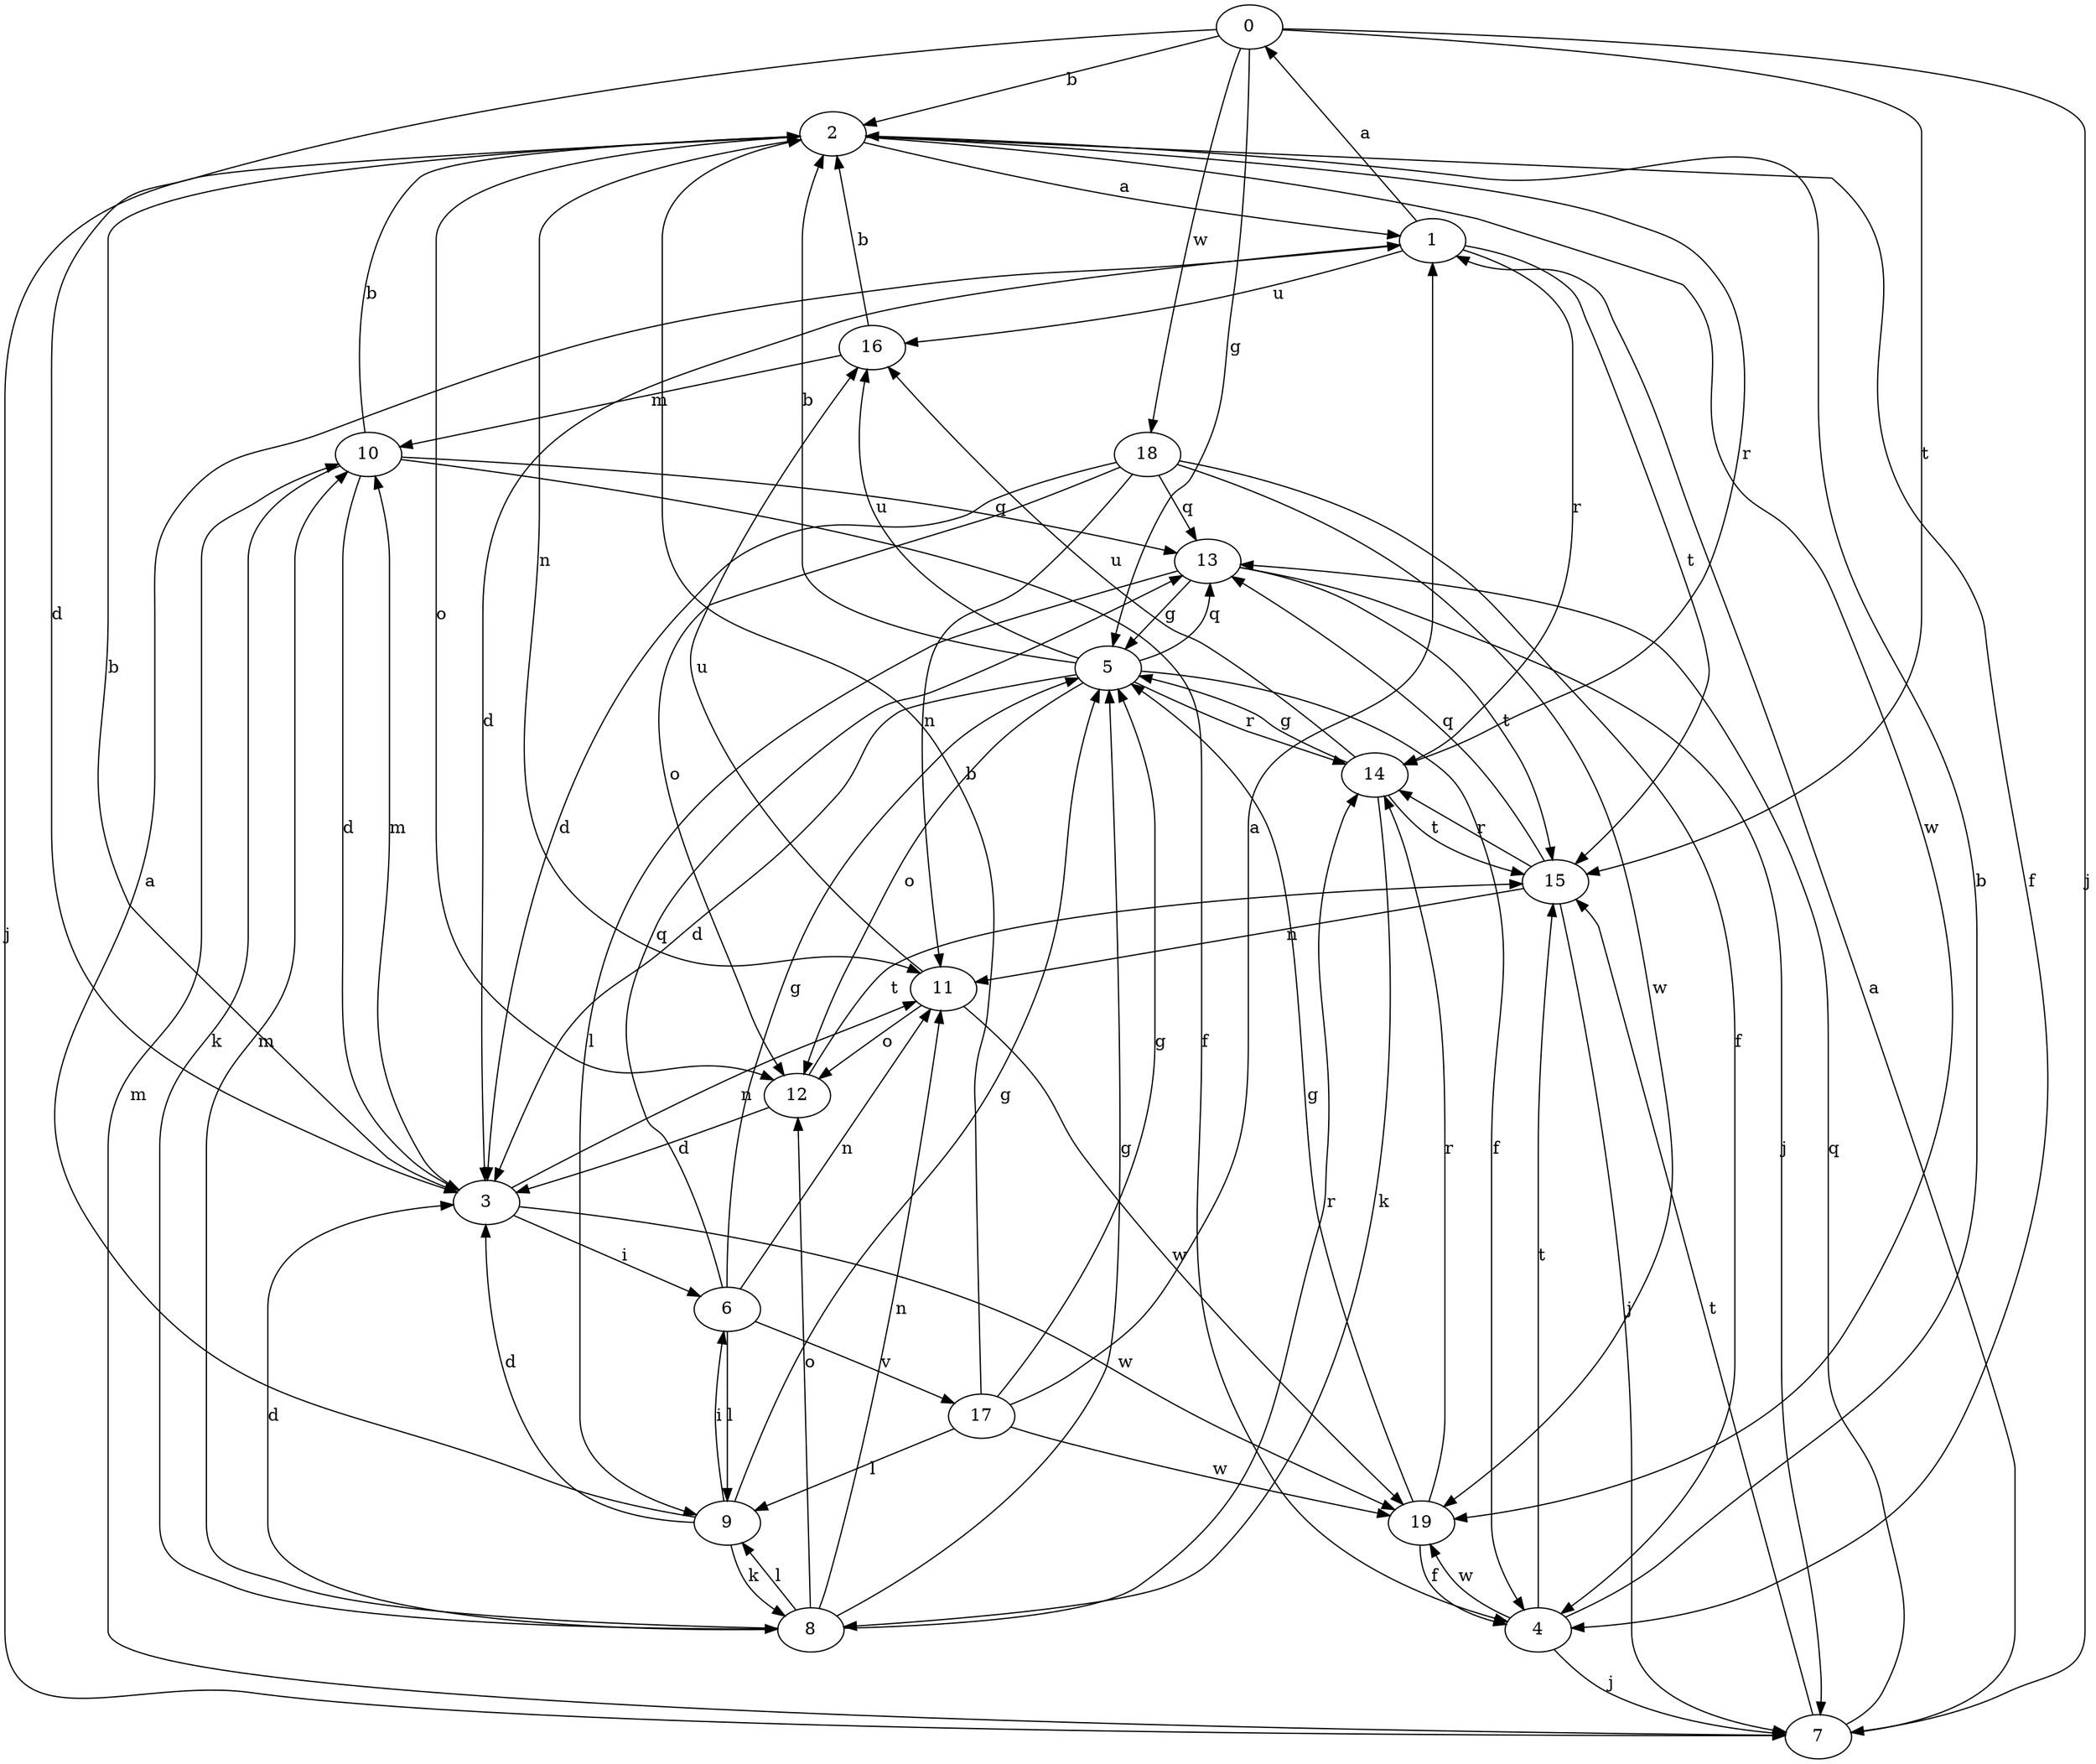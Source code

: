 strict digraph  {
0;
1;
2;
3;
4;
5;
6;
7;
8;
9;
10;
11;
12;
13;
14;
15;
16;
17;
18;
19;
0 -> 2  [label=b];
0 -> 3  [label=d];
0 -> 5  [label=g];
0 -> 7  [label=j];
0 -> 15  [label=t];
0 -> 18  [label=w];
1 -> 0  [label=a];
1 -> 3  [label=d];
1 -> 14  [label=r];
1 -> 15  [label=t];
1 -> 16  [label=u];
2 -> 1  [label=a];
2 -> 4  [label=f];
2 -> 7  [label=j];
2 -> 11  [label=n];
2 -> 12  [label=o];
2 -> 14  [label=r];
2 -> 19  [label=w];
3 -> 2  [label=b];
3 -> 6  [label=i];
3 -> 10  [label=m];
3 -> 11  [label=n];
3 -> 19  [label=w];
4 -> 2  [label=b];
4 -> 7  [label=j];
4 -> 15  [label=t];
4 -> 19  [label=w];
5 -> 2  [label=b];
5 -> 3  [label=d];
5 -> 4  [label=f];
5 -> 12  [label=o];
5 -> 13  [label=q];
5 -> 14  [label=r];
5 -> 16  [label=u];
6 -> 5  [label=g];
6 -> 9  [label=l];
6 -> 11  [label=n];
6 -> 13  [label=q];
6 -> 17  [label=v];
7 -> 1  [label=a];
7 -> 10  [label=m];
7 -> 13  [label=q];
7 -> 15  [label=t];
8 -> 3  [label=d];
8 -> 5  [label=g];
8 -> 9  [label=l];
8 -> 10  [label=m];
8 -> 11  [label=n];
8 -> 12  [label=o];
8 -> 14  [label=r];
9 -> 1  [label=a];
9 -> 3  [label=d];
9 -> 5  [label=g];
9 -> 6  [label=i];
9 -> 8  [label=k];
10 -> 2  [label=b];
10 -> 3  [label=d];
10 -> 4  [label=f];
10 -> 8  [label=k];
10 -> 13  [label=q];
11 -> 12  [label=o];
11 -> 16  [label=u];
11 -> 19  [label=w];
12 -> 3  [label=d];
12 -> 15  [label=t];
13 -> 5  [label=g];
13 -> 7  [label=j];
13 -> 9  [label=l];
13 -> 15  [label=t];
14 -> 5  [label=g];
14 -> 8  [label=k];
14 -> 15  [label=t];
14 -> 16  [label=u];
15 -> 7  [label=j];
15 -> 11  [label=n];
15 -> 13  [label=q];
15 -> 14  [label=r];
16 -> 2  [label=b];
16 -> 10  [label=m];
17 -> 1  [label=a];
17 -> 2  [label=b];
17 -> 5  [label=g];
17 -> 9  [label=l];
17 -> 19  [label=w];
18 -> 3  [label=d];
18 -> 4  [label=f];
18 -> 11  [label=n];
18 -> 12  [label=o];
18 -> 13  [label=q];
18 -> 19  [label=w];
19 -> 4  [label=f];
19 -> 5  [label=g];
19 -> 14  [label=r];
}
